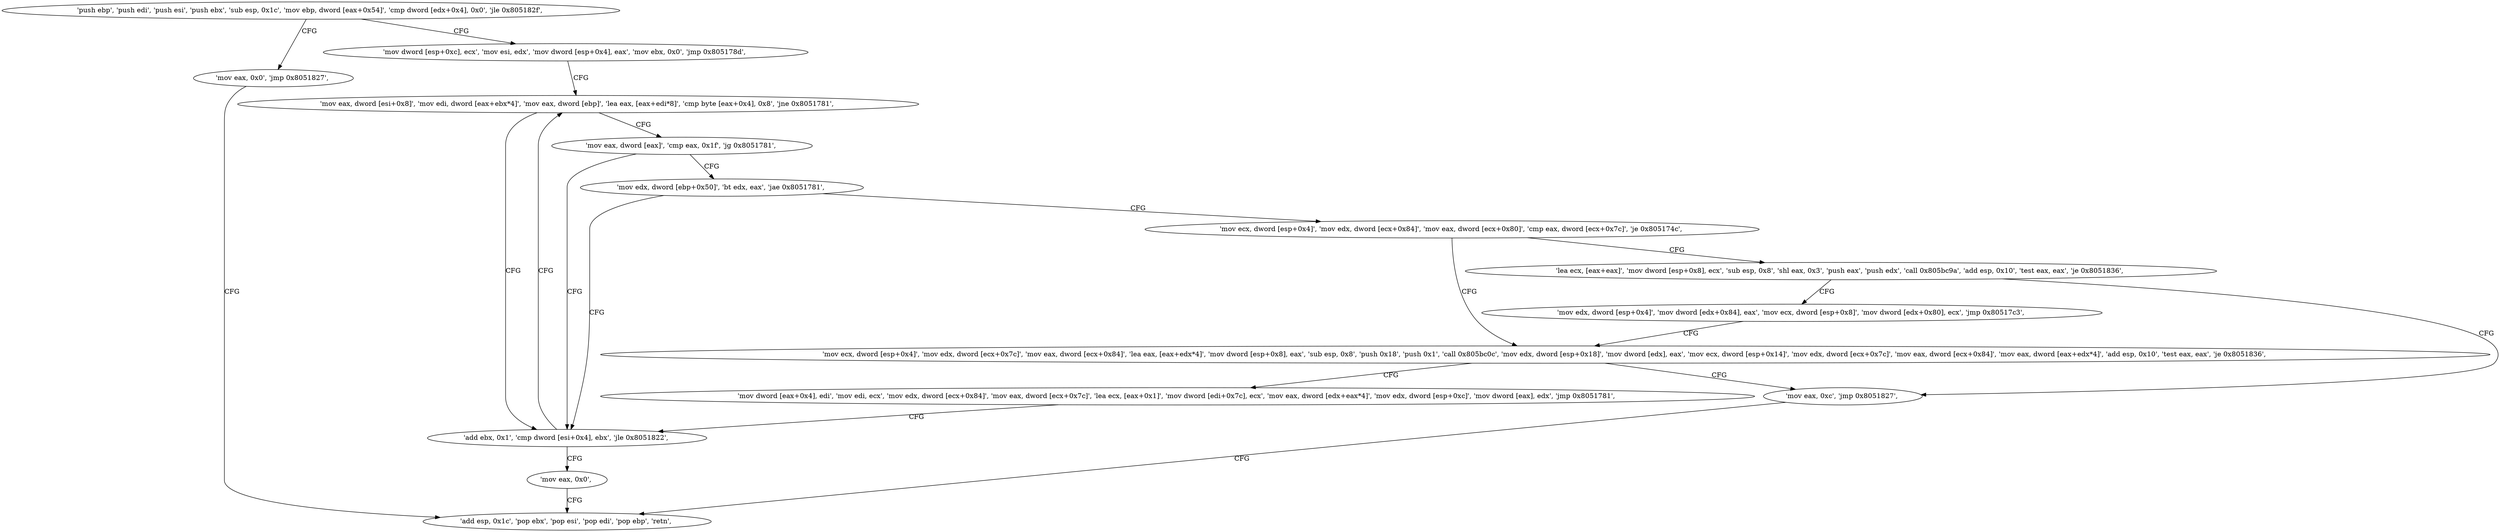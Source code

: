 digraph "func" {
"134551335" [label = "'push ebp', 'push edi', 'push esi', 'push ebx', 'sub esp, 0x1c', 'mov ebp, dword [eax+0x54]', 'cmp dword [edx+0x4], 0x0', 'jle 0x805182f', " ]
"134551599" [label = "'mov eax, 0x0', 'jmp 0x8051827', " ]
"134551355" [label = "'mov dword [esp+0xc], ecx', 'mov esi, edx', 'mov dword [esp+0x4], eax', 'mov ebx, 0x0', 'jmp 0x805178d', " ]
"134551591" [label = "'add esp, 0x1c', 'pop ebx', 'pop esi', 'pop edi', 'pop ebp', 'retn', " ]
"134551437" [label = "'mov eax, dword [esi+0x8]', 'mov edi, dword [eax+ebx*4]', 'mov eax, dword [ebp]', 'lea eax, [eax+edi*8]', 'cmp byte [eax+0x4], 0x8', 'jne 0x8051781', " ]
"134551425" [label = "'add ebx, 0x1', 'cmp dword [esi+0x4], ebx', 'jle 0x8051822', " ]
"134551455" [label = "'mov eax, dword [eax]', 'cmp eax, 0x1f', 'jg 0x8051781', " ]
"134551586" [label = "'mov eax, 0x0', " ]
"134551462" [label = "'mov edx, dword [ebp+0x50]', 'bt edx, eax', 'jae 0x8051781', " ]
"134551470" [label = "'mov ecx, dword [esp+0x4]', 'mov edx, dword [ecx+0x84]', 'mov eax, dword [ecx+0x80]', 'cmp eax, dword [ecx+0x7c]', 'je 0x805174c', " ]
"134551372" [label = "'lea ecx, [eax+eax]', 'mov dword [esp+0x8], ecx', 'sub esp, 0x8', 'shl eax, 0x3', 'push eax', 'push edx', 'call 0x805bc9a', 'add esp, 0x10', 'test eax, eax', 'je 0x8051836', " ]
"134551491" [label = "'mov ecx, dword [esp+0x4]', 'mov edx, dword [ecx+0x7c]', 'mov eax, dword [ecx+0x84]', 'lea eax, [eax+edx*4]', 'mov dword [esp+0x8], eax', 'sub esp, 0x8', 'push 0x18', 'push 0x1', 'call 0x805bc0c', 'mov edx, dword [esp+0x18]', 'mov dword [edx], eax', 'mov ecx, dword [esp+0x14]', 'mov edx, dword [ecx+0x7c]', 'mov eax, dword [ecx+0x84]', 'mov eax, dword [eax+edx*4]', 'add esp, 0x10', 'test eax, eax', 'je 0x8051836', " ]
"134551606" [label = "'mov eax, 0xc', 'jmp 0x8051827', " ]
"134551403" [label = "'mov edx, dword [esp+0x4]', 'mov dword [edx+0x84], eax', 'mov ecx, dword [esp+0x8]', 'mov dword [edx+0x80], ecx', 'jmp 0x80517c3', " ]
"134551552" [label = "'mov dword [eax+0x4], edi', 'mov edi, ecx', 'mov edx, dword [ecx+0x84]', 'mov eax, dword [ecx+0x7c]', 'lea ecx, [eax+0x1]', 'mov dword [edi+0x7c], ecx', 'mov eax, dword [edx+eax*4]', 'mov edx, dword [esp+0xc]', 'mov dword [eax], edx', 'jmp 0x8051781', " ]
"134551335" -> "134551599" [ label = "CFG" ]
"134551335" -> "134551355" [ label = "CFG" ]
"134551599" -> "134551591" [ label = "CFG" ]
"134551355" -> "134551437" [ label = "CFG" ]
"134551437" -> "134551425" [ label = "CFG" ]
"134551437" -> "134551455" [ label = "CFG" ]
"134551425" -> "134551586" [ label = "CFG" ]
"134551425" -> "134551437" [ label = "CFG" ]
"134551455" -> "134551425" [ label = "CFG" ]
"134551455" -> "134551462" [ label = "CFG" ]
"134551586" -> "134551591" [ label = "CFG" ]
"134551462" -> "134551425" [ label = "CFG" ]
"134551462" -> "134551470" [ label = "CFG" ]
"134551470" -> "134551372" [ label = "CFG" ]
"134551470" -> "134551491" [ label = "CFG" ]
"134551372" -> "134551606" [ label = "CFG" ]
"134551372" -> "134551403" [ label = "CFG" ]
"134551491" -> "134551606" [ label = "CFG" ]
"134551491" -> "134551552" [ label = "CFG" ]
"134551606" -> "134551591" [ label = "CFG" ]
"134551403" -> "134551491" [ label = "CFG" ]
"134551552" -> "134551425" [ label = "CFG" ]
}
